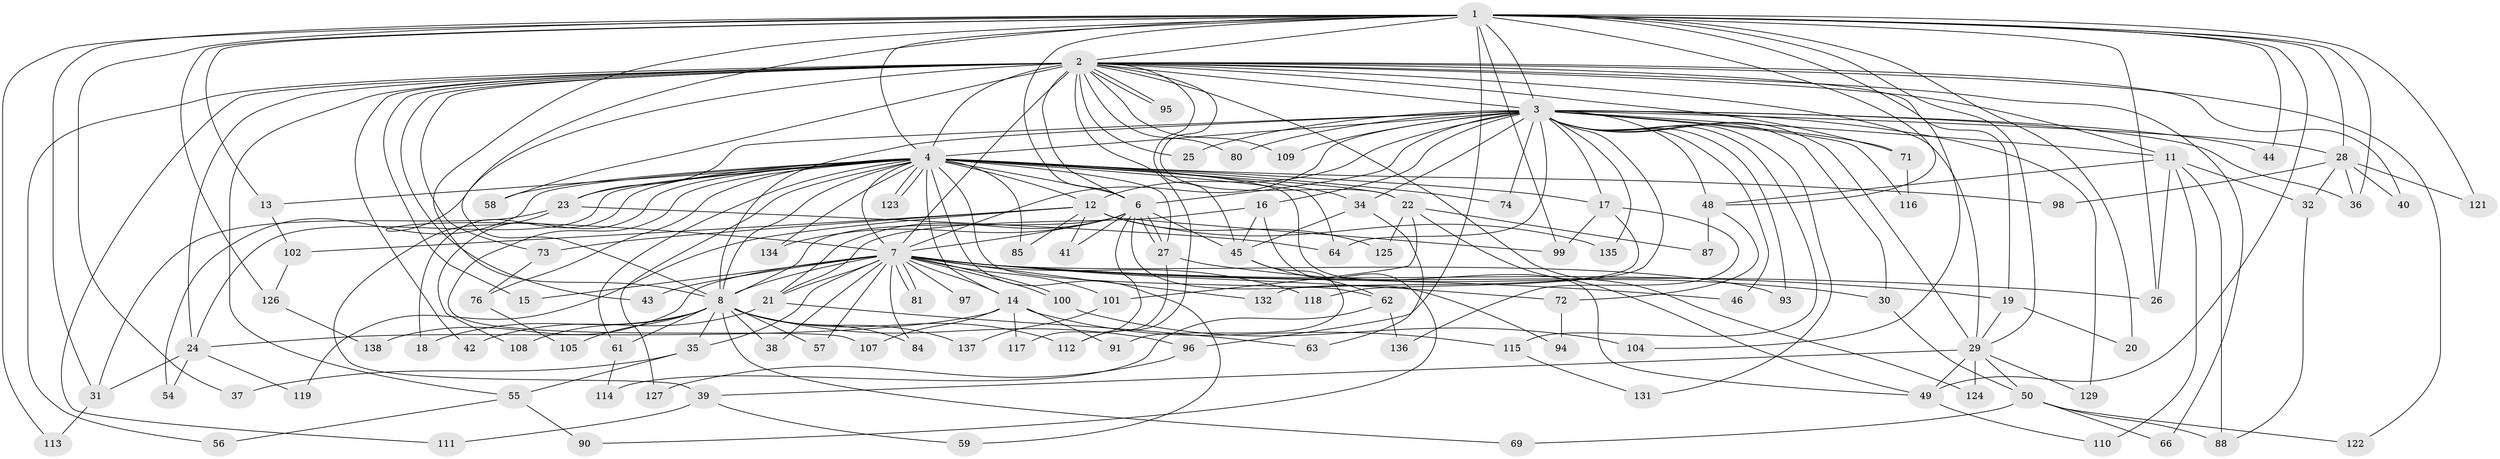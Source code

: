 // Generated by graph-tools (version 1.1) at 2025/23/03/03/25 07:23:48]
// undirected, 110 vertices, 242 edges
graph export_dot {
graph [start="1"]
  node [color=gray90,style=filled];
  1 [super="+53"];
  2 [super="+10"];
  3 [super="+5"];
  4 [super="+9"];
  6 [super="+77"];
  7 [super="+33"];
  8 [super="+60"];
  11;
  12 [super="+89"];
  13;
  14 [super="+47"];
  15;
  16;
  17 [super="+120"];
  18;
  19;
  20;
  21 [super="+79"];
  22 [super="+67"];
  23 [super="+65"];
  24 [super="+82"];
  25;
  26 [super="+78"];
  27 [super="+52"];
  28 [super="+70"];
  29 [super="+51"];
  30;
  31 [super="+92"];
  32;
  34;
  35;
  36 [super="+106"];
  37;
  38;
  39;
  40;
  41;
  42;
  43;
  44;
  45 [super="+75"];
  46;
  48 [super="+68"];
  49 [super="+83"];
  50 [super="+103"];
  54;
  55;
  56;
  57;
  58;
  59;
  61;
  62;
  63;
  64;
  66;
  69;
  71 [super="+133"];
  72;
  73;
  74;
  76 [super="+86"];
  80;
  81;
  84;
  85;
  87;
  88;
  90;
  91;
  93;
  94;
  95;
  96;
  97;
  98;
  99;
  100;
  101;
  102;
  104;
  105;
  107;
  108;
  109;
  110;
  111;
  112 [super="+130"];
  113;
  114;
  115;
  116;
  117;
  118;
  119;
  121;
  122;
  123;
  124;
  125;
  126 [super="+128"];
  127;
  129;
  131;
  132;
  134;
  135;
  136;
  137;
  138;
  1 -- 2 [weight=2];
  1 -- 3 [weight=2];
  1 -- 4 [weight=2];
  1 -- 6;
  1 -- 7;
  1 -- 8;
  1 -- 13;
  1 -- 20;
  1 -- 26;
  1 -- 28;
  1 -- 31;
  1 -- 36;
  1 -- 37;
  1 -- 44;
  1 -- 48;
  1 -- 49;
  1 -- 96;
  1 -- 99;
  1 -- 113;
  1 -- 121;
  1 -- 126 [weight=2];
  1 -- 104;
  1 -- 29;
  2 -- 3 [weight=4];
  2 -- 4 [weight=4];
  2 -- 6 [weight=2];
  2 -- 7 [weight=2];
  2 -- 8 [weight=2];
  2 -- 24;
  2 -- 56;
  2 -- 58;
  2 -- 66;
  2 -- 95;
  2 -- 95;
  2 -- 109;
  2 -- 111;
  2 -- 71;
  2 -- 73;
  2 -- 11;
  2 -- 15;
  2 -- 80;
  2 -- 19;
  2 -- 22;
  2 -- 25;
  2 -- 40;
  2 -- 42;
  2 -- 43;
  2 -- 55;
  2 -- 122;
  2 -- 124;
  2 -- 29;
  2 -- 45;
  2 -- 112;
  3 -- 4 [weight=4];
  3 -- 6 [weight=2];
  3 -- 7 [weight=3];
  3 -- 8 [weight=2];
  3 -- 23;
  3 -- 30;
  3 -- 44;
  3 -- 46;
  3 -- 48;
  3 -- 74;
  3 -- 116;
  3 -- 64;
  3 -- 129;
  3 -- 131;
  3 -- 135;
  3 -- 11;
  3 -- 12 [weight=2];
  3 -- 71 [weight=2];
  3 -- 16;
  3 -- 17;
  3 -- 80;
  3 -- 25;
  3 -- 28 [weight=2];
  3 -- 29;
  3 -- 93;
  3 -- 34;
  3 -- 109;
  3 -- 115;
  3 -- 118;
  3 -- 36;
  4 -- 6 [weight=2];
  4 -- 7 [weight=2];
  4 -- 8 [weight=3];
  4 -- 12;
  4 -- 13;
  4 -- 22;
  4 -- 23;
  4 -- 24;
  4 -- 34;
  4 -- 58;
  4 -- 59;
  4 -- 74;
  4 -- 98;
  4 -- 107;
  4 -- 108;
  4 -- 123;
  4 -- 123;
  4 -- 127;
  4 -- 134;
  4 -- 64;
  4 -- 76 [weight=2];
  4 -- 14;
  4 -- 17;
  4 -- 18;
  4 -- 85;
  4 -- 54;
  4 -- 61;
  4 -- 62;
  4 -- 49;
  4 -- 27;
  6 -- 7;
  6 -- 8;
  6 -- 21;
  6 -- 27;
  6 -- 27;
  6 -- 41;
  6 -- 94;
  6 -- 117;
  6 -- 134;
  6 -- 45;
  7 -- 8;
  7 -- 14 [weight=2];
  7 -- 15;
  7 -- 19;
  7 -- 35;
  7 -- 43;
  7 -- 46;
  7 -- 72;
  7 -- 81;
  7 -- 81;
  7 -- 84;
  7 -- 93;
  7 -- 97 [weight=2];
  7 -- 100;
  7 -- 100;
  7 -- 101;
  7 -- 118;
  7 -- 132;
  7 -- 138;
  7 -- 38;
  7 -- 57;
  7 -- 26;
  7 -- 21;
  8 -- 18;
  8 -- 35;
  8 -- 38;
  8 -- 57;
  8 -- 69;
  8 -- 84;
  8 -- 96;
  8 -- 105;
  8 -- 112;
  8 -- 137;
  8 -- 108;
  8 -- 61;
  11 -- 26;
  11 -- 32;
  11 -- 88;
  11 -- 110;
  11 -- 48;
  12 -- 41;
  12 -- 73;
  12 -- 85;
  12 -- 99;
  12 -- 102;
  12 -- 119;
  12 -- 135;
  12 -- 125;
  13 -- 102;
  14 -- 91;
  14 -- 107;
  14 -- 115;
  14 -- 117;
  14 -- 24;
  16 -- 21;
  16 -- 45;
  16 -- 90;
  17 -- 132;
  17 -- 136;
  17 -- 99;
  19 -- 20;
  19 -- 29;
  21 -- 42;
  21 -- 63;
  22 -- 87;
  22 -- 101;
  22 -- 49;
  22 -- 125;
  23 -- 31;
  23 -- 39;
  23 -- 64;
  24 -- 54;
  24 -- 119;
  24 -- 31;
  27 -- 30;
  27 -- 112;
  28 -- 32;
  28 -- 36;
  28 -- 40;
  28 -- 98;
  28 -- 121;
  29 -- 39;
  29 -- 49;
  29 -- 50;
  29 -- 129;
  29 -- 124;
  30 -- 50;
  31 -- 113;
  32 -- 88;
  34 -- 45;
  34 -- 63;
  35 -- 37;
  35 -- 55;
  39 -- 59;
  39 -- 111;
  45 -- 62;
  45 -- 91;
  48 -- 72;
  48 -- 87;
  49 -- 110;
  50 -- 66;
  50 -- 69;
  50 -- 88;
  50 -- 122;
  55 -- 56;
  55 -- 90;
  61 -- 114;
  62 -- 114;
  62 -- 136;
  71 -- 116;
  72 -- 94;
  73 -- 76;
  76 -- 105;
  96 -- 127;
  100 -- 104;
  101 -- 137;
  102 -- 126;
  115 -- 131;
  126 -- 138;
}
